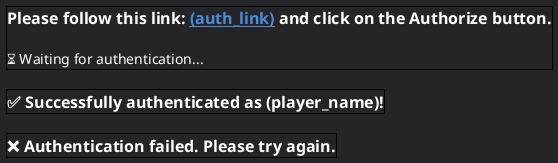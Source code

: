 @startsalt login
	<style>
		saltDiagram {
			BackgroundColor #242429
		}
	</style>
	{
		{+
			<b><color:#ffffff><size:16>Please follow this link: <color:#4c8cda>__(auth_link)__ <color:#ffffff>and click on the **Authorize** button.
			.
			<color:#ffffff><size:14>⏳ Waiting for authentication...
		}
		.
		{+
			<b><color:#ffffff><size:16>✅ Successfully authenticated as (player_name)!
		}
		.
		{+
			<b><color:#ffffff><size:16>❌ Authentication failed. Please try again.
		}
	}
@endsalt